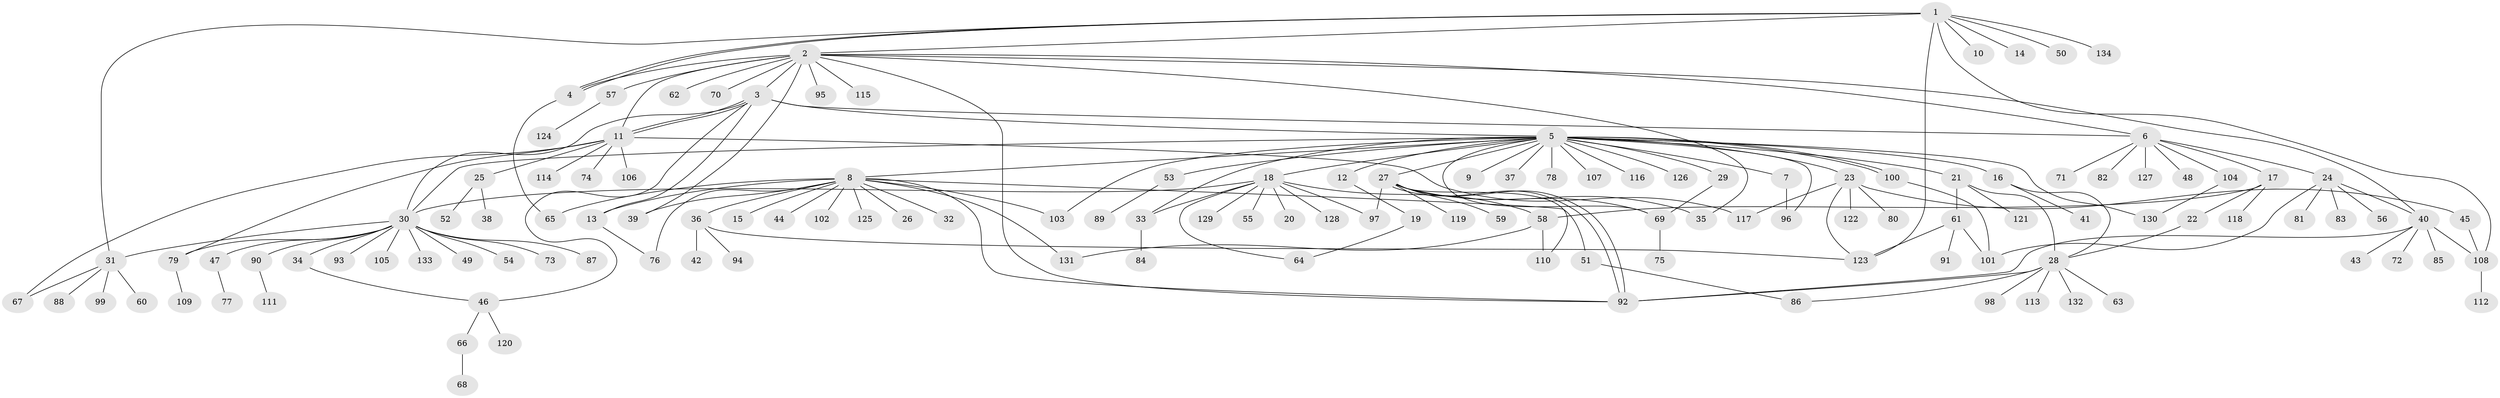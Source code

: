 // coarse degree distribution, {9: 0.03773584905660377, 11: 0.009433962264150943, 13: 0.009433962264150943, 4: 0.04716981132075472, 23: 0.009433962264150943, 8: 0.009433962264150943, 2: 0.1792452830188679, 17: 0.009433962264150943, 1: 0.5754716981132075, 3: 0.0660377358490566, 10: 0.009433962264150943, 5: 0.02830188679245283, 15: 0.009433962264150943}
// Generated by graph-tools (version 1.1) at 2025/41/03/06/25 10:41:48]
// undirected, 134 vertices, 178 edges
graph export_dot {
graph [start="1"]
  node [color=gray90,style=filled];
  1;
  2;
  3;
  4;
  5;
  6;
  7;
  8;
  9;
  10;
  11;
  12;
  13;
  14;
  15;
  16;
  17;
  18;
  19;
  20;
  21;
  22;
  23;
  24;
  25;
  26;
  27;
  28;
  29;
  30;
  31;
  32;
  33;
  34;
  35;
  36;
  37;
  38;
  39;
  40;
  41;
  42;
  43;
  44;
  45;
  46;
  47;
  48;
  49;
  50;
  51;
  52;
  53;
  54;
  55;
  56;
  57;
  58;
  59;
  60;
  61;
  62;
  63;
  64;
  65;
  66;
  67;
  68;
  69;
  70;
  71;
  72;
  73;
  74;
  75;
  76;
  77;
  78;
  79;
  80;
  81;
  82;
  83;
  84;
  85;
  86;
  87;
  88;
  89;
  90;
  91;
  92;
  93;
  94;
  95;
  96;
  97;
  98;
  99;
  100;
  101;
  102;
  103;
  104;
  105;
  106;
  107;
  108;
  109;
  110;
  111;
  112;
  113;
  114;
  115;
  116;
  117;
  118;
  119;
  120;
  121;
  122;
  123;
  124;
  125;
  126;
  127;
  128;
  129;
  130;
  131;
  132;
  133;
  134;
  1 -- 2;
  1 -- 4;
  1 -- 4;
  1 -- 10;
  1 -- 14;
  1 -- 31;
  1 -- 50;
  1 -- 108;
  1 -- 123;
  1 -- 134;
  2 -- 3;
  2 -- 4;
  2 -- 6;
  2 -- 11;
  2 -- 35;
  2 -- 39;
  2 -- 40;
  2 -- 57;
  2 -- 62;
  2 -- 70;
  2 -- 92;
  2 -- 95;
  2 -- 115;
  3 -- 5;
  3 -- 6;
  3 -- 11;
  3 -- 11;
  3 -- 13;
  3 -- 30;
  3 -- 46;
  4 -- 65;
  5 -- 7;
  5 -- 8;
  5 -- 9;
  5 -- 12;
  5 -- 16;
  5 -- 18;
  5 -- 21;
  5 -- 23;
  5 -- 27;
  5 -- 29;
  5 -- 30;
  5 -- 33;
  5 -- 37;
  5 -- 53;
  5 -- 69;
  5 -- 78;
  5 -- 96;
  5 -- 100;
  5 -- 100;
  5 -- 103;
  5 -- 107;
  5 -- 116;
  5 -- 126;
  5 -- 130;
  6 -- 17;
  6 -- 24;
  6 -- 48;
  6 -- 71;
  6 -- 82;
  6 -- 104;
  6 -- 127;
  7 -- 96;
  8 -- 13;
  8 -- 15;
  8 -- 26;
  8 -- 32;
  8 -- 36;
  8 -- 39;
  8 -- 44;
  8 -- 51;
  8 -- 65;
  8 -- 76;
  8 -- 92;
  8 -- 102;
  8 -- 103;
  8 -- 125;
  8 -- 131;
  11 -- 25;
  11 -- 67;
  11 -- 74;
  11 -- 79;
  11 -- 106;
  11 -- 114;
  11 -- 117;
  12 -- 19;
  13 -- 76;
  16 -- 28;
  16 -- 41;
  17 -- 22;
  17 -- 58;
  17 -- 118;
  18 -- 20;
  18 -- 30;
  18 -- 33;
  18 -- 55;
  18 -- 58;
  18 -- 64;
  18 -- 97;
  18 -- 128;
  18 -- 129;
  19 -- 64;
  21 -- 28;
  21 -- 61;
  21 -- 121;
  22 -- 28;
  23 -- 45;
  23 -- 80;
  23 -- 117;
  23 -- 122;
  23 -- 123;
  24 -- 40;
  24 -- 56;
  24 -- 81;
  24 -- 83;
  24 -- 101;
  25 -- 38;
  25 -- 52;
  27 -- 35;
  27 -- 59;
  27 -- 69;
  27 -- 92;
  27 -- 92;
  27 -- 97;
  27 -- 110;
  27 -- 119;
  28 -- 63;
  28 -- 86;
  28 -- 92;
  28 -- 98;
  28 -- 113;
  28 -- 132;
  29 -- 69;
  30 -- 31;
  30 -- 34;
  30 -- 47;
  30 -- 49;
  30 -- 54;
  30 -- 73;
  30 -- 79;
  30 -- 87;
  30 -- 90;
  30 -- 93;
  30 -- 105;
  30 -- 133;
  31 -- 60;
  31 -- 67;
  31 -- 88;
  31 -- 99;
  33 -- 84;
  34 -- 46;
  36 -- 42;
  36 -- 94;
  36 -- 123;
  40 -- 43;
  40 -- 72;
  40 -- 85;
  40 -- 92;
  40 -- 108;
  45 -- 108;
  46 -- 66;
  46 -- 120;
  47 -- 77;
  51 -- 86;
  53 -- 89;
  57 -- 124;
  58 -- 110;
  58 -- 131;
  61 -- 91;
  61 -- 101;
  61 -- 123;
  66 -- 68;
  69 -- 75;
  79 -- 109;
  90 -- 111;
  100 -- 101;
  104 -- 130;
  108 -- 112;
}
